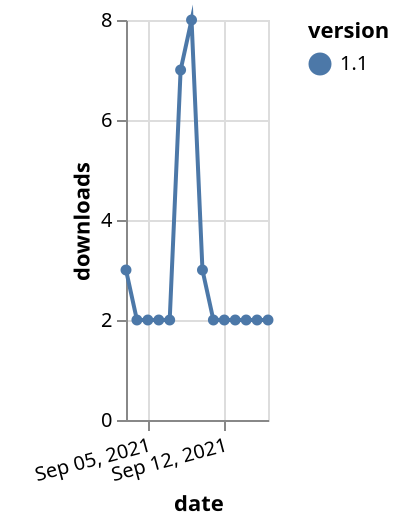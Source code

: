 {"$schema": "https://vega.github.io/schema/vega-lite/v5.json", "description": "A simple bar chart with embedded data.", "data": {"values": [{"date": "2021-09-03", "total": 4123, "delta": 3, "version": "1.1"}, {"date": "2021-09-04", "total": 4125, "delta": 2, "version": "1.1"}, {"date": "2021-09-05", "total": 4127, "delta": 2, "version": "1.1"}, {"date": "2021-09-06", "total": 4129, "delta": 2, "version": "1.1"}, {"date": "2021-09-07", "total": 4131, "delta": 2, "version": "1.1"}, {"date": "2021-09-08", "total": 4138, "delta": 7, "version": "1.1"}, {"date": "2021-09-09", "total": 4146, "delta": 8, "version": "1.1"}, {"date": "2021-09-10", "total": 4149, "delta": 3, "version": "1.1"}, {"date": "2021-09-11", "total": 4151, "delta": 2, "version": "1.1"}, {"date": "2021-09-12", "total": 4153, "delta": 2, "version": "1.1"}, {"date": "2021-09-13", "total": 4155, "delta": 2, "version": "1.1"}, {"date": "2021-09-14", "total": 4157, "delta": 2, "version": "1.1"}, {"date": "2021-09-15", "total": 4159, "delta": 2, "version": "1.1"}, {"date": "2021-09-16", "total": 4161, "delta": 2, "version": "1.1"}]}, "width": "container", "mark": {"type": "line", "point": {"filled": true}}, "encoding": {"x": {"field": "date", "type": "temporal", "timeUnit": "yearmonthdate", "title": "date", "axis": {"labelAngle": -15}}, "y": {"field": "delta", "type": "quantitative", "title": "downloads"}, "color": {"field": "version", "type": "nominal"}, "tooltip": {"field": "delta"}}}